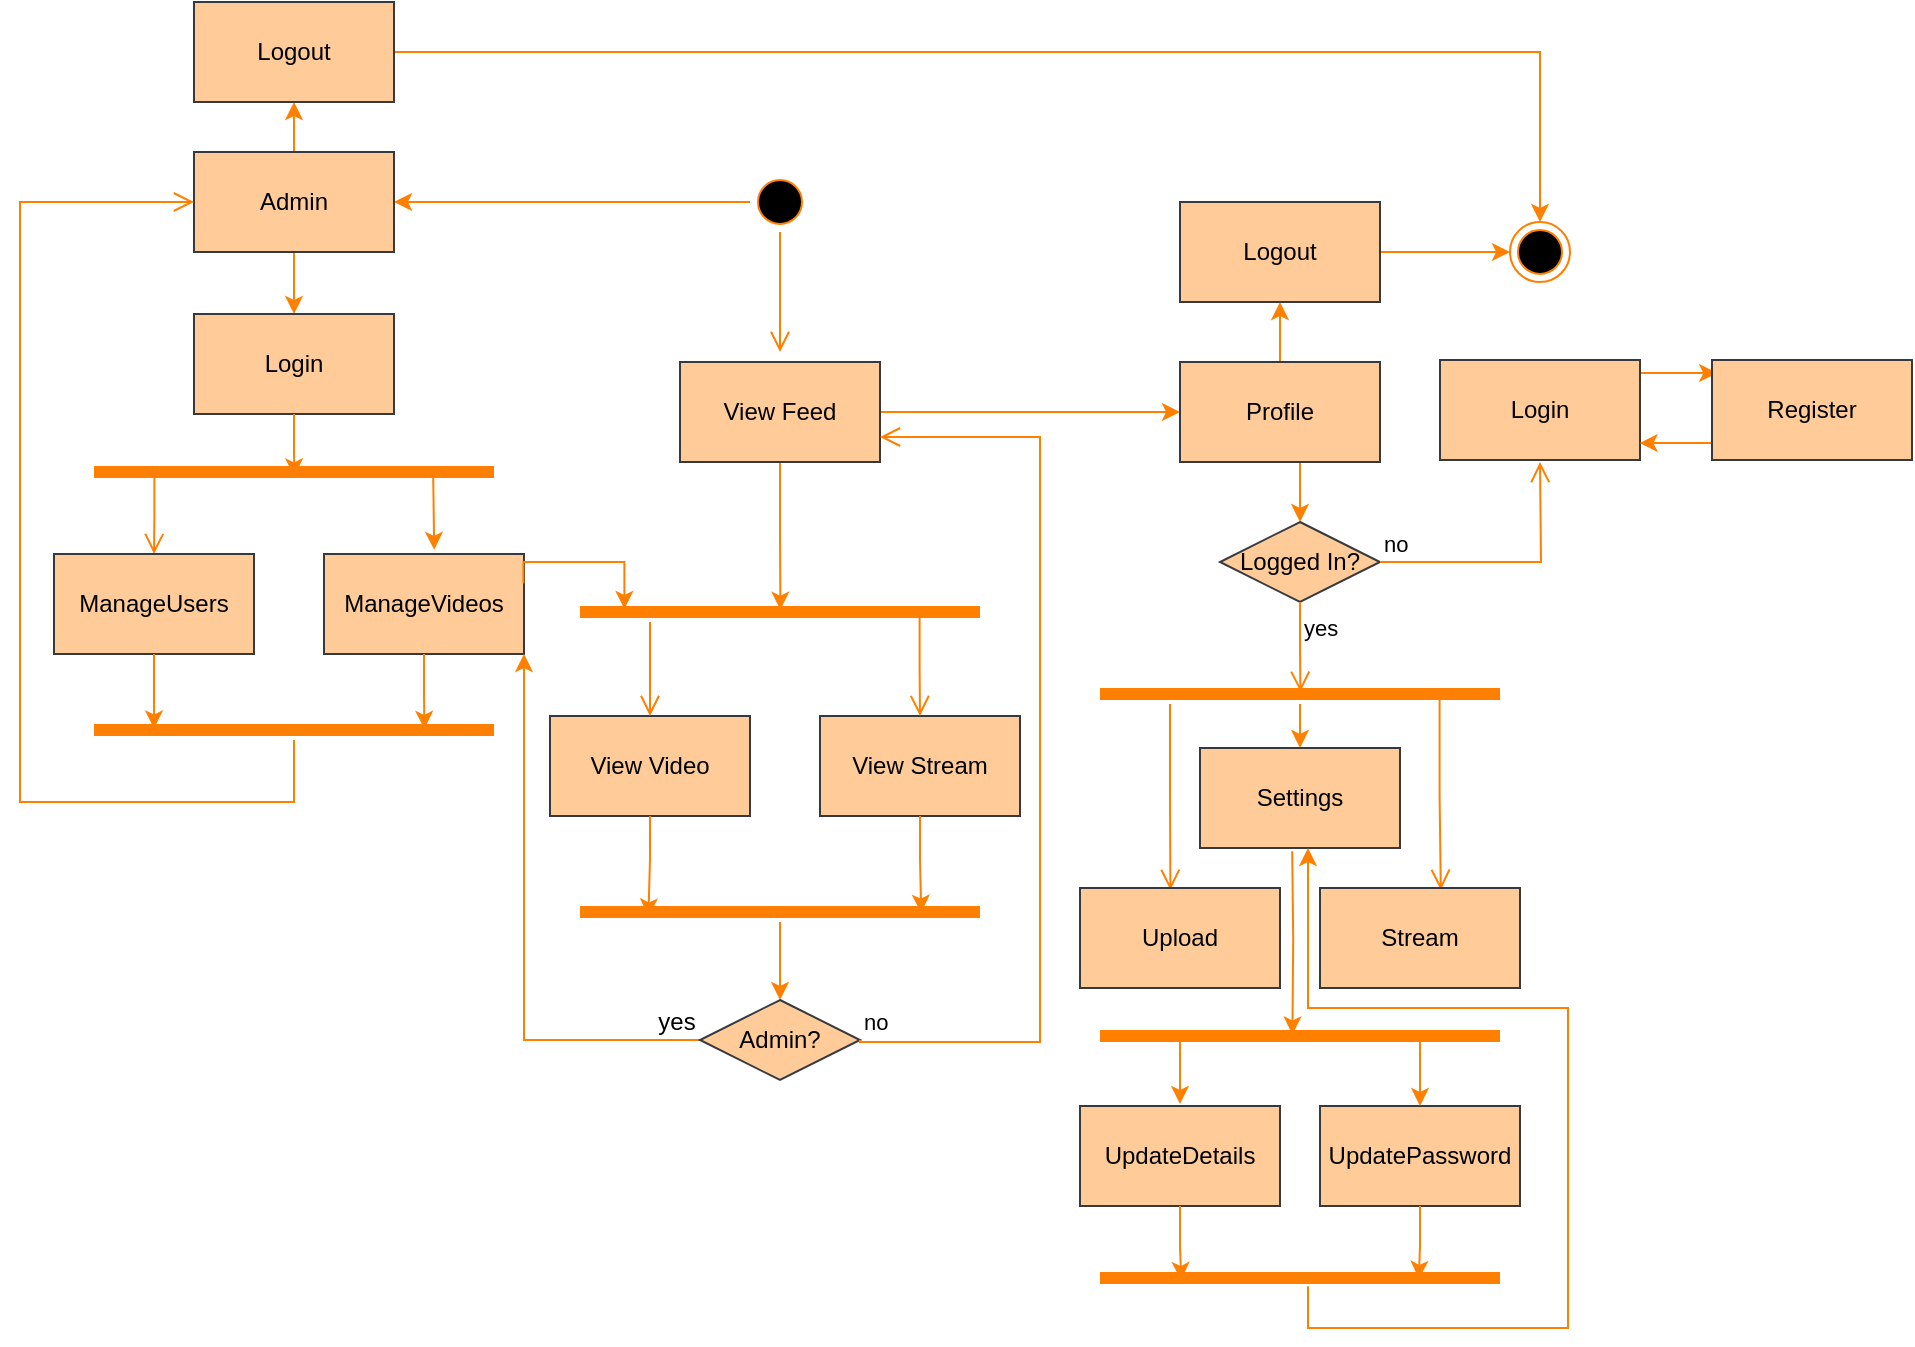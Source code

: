 <mxfile version="24.7.16">
  <diagram name="Page-1" id="XetriPzsy4HdsD7IfupF">
    <mxGraphModel dx="1313" dy="696" grid="1" gridSize="10" guides="1" tooltips="1" connect="1" arrows="1" fold="1" page="1" pageScale="1" pageWidth="850" pageHeight="1100" math="0" shadow="0">
      <root>
        <mxCell id="0" />
        <mxCell id="1" parent="0" />
        <mxCell id="mqqRqKOBbdbsrxCuwCVT-52" style="edgeStyle=orthogonalEdgeStyle;rounded=0;orthogonalLoop=1;jettySize=auto;html=1;entryX=1;entryY=0.5;entryDx=0;entryDy=0;strokeColor=#FF8000;" edge="1" parent="1" source="mqqRqKOBbdbsrxCuwCVT-2" target="mqqRqKOBbdbsrxCuwCVT-51">
          <mxGeometry relative="1" as="geometry" />
        </mxCell>
        <mxCell id="mqqRqKOBbdbsrxCuwCVT-2" value="" style="ellipse;html=1;shape=startState;fillColor=#000000;strokeColor=#FF8000;" vertex="1" parent="1">
          <mxGeometry x="425" y="105" width="30" height="30" as="geometry" />
        </mxCell>
        <mxCell id="mqqRqKOBbdbsrxCuwCVT-3" value="" style="edgeStyle=orthogonalEdgeStyle;html=1;verticalAlign=bottom;endArrow=open;endSize=8;strokeColor=#FF8000;rounded=0;" edge="1" source="mqqRqKOBbdbsrxCuwCVT-2" parent="1">
          <mxGeometry relative="1" as="geometry">
            <mxPoint x="440" y="195" as="targetPoint" />
          </mxGeometry>
        </mxCell>
        <mxCell id="mqqRqKOBbdbsrxCuwCVT-26" style="edgeStyle=orthogonalEdgeStyle;rounded=0;orthogonalLoop=1;jettySize=auto;html=1;strokeColor=#FF8000;entryX=0.501;entryY=0.387;entryDx=0;entryDy=0;entryPerimeter=0;" edge="1" parent="1" source="mqqRqKOBbdbsrxCuwCVT-4" target="mqqRqKOBbdbsrxCuwCVT-21">
          <mxGeometry relative="1" as="geometry" />
        </mxCell>
        <mxCell id="mqqRqKOBbdbsrxCuwCVT-34" style="edgeStyle=orthogonalEdgeStyle;rounded=0;orthogonalLoop=1;jettySize=auto;html=1;entryX=0;entryY=0.5;entryDx=0;entryDy=0;strokeColor=#FF8000;" edge="1" parent="1" source="mqqRqKOBbdbsrxCuwCVT-4" target="mqqRqKOBbdbsrxCuwCVT-33">
          <mxGeometry relative="1" as="geometry">
            <mxPoint x="650" y="224.0" as="targetPoint" />
          </mxGeometry>
        </mxCell>
        <mxCell id="mqqRqKOBbdbsrxCuwCVT-4" value="&lt;div&gt;View Feed&lt;/div&gt;" style="html=1;dashed=0;whiteSpace=wrap;strokeColor=#36393d;fillColor=#ffcc99;" vertex="1" parent="1">
          <mxGeometry x="390" y="200" width="100" height="50" as="geometry" />
        </mxCell>
        <mxCell id="mqqRqKOBbdbsrxCuwCVT-16" style="edgeStyle=orthogonalEdgeStyle;rounded=0;orthogonalLoop=1;jettySize=auto;html=1;entryX=0.026;entryY=0.131;entryDx=0;entryDy=0;exitX=1.003;exitY=0.131;exitDx=0;exitDy=0;exitPerimeter=0;entryPerimeter=0;strokeColor=#FF8000;" edge="1" parent="1" source="mqqRqKOBbdbsrxCuwCVT-5" target="mqqRqKOBbdbsrxCuwCVT-6">
          <mxGeometry relative="1" as="geometry" />
        </mxCell>
        <mxCell id="mqqRqKOBbdbsrxCuwCVT-5" value="Login" style="html=1;dashed=0;whiteSpace=wrap;strokeColor=#36393d;fillColor=#ffcc99;" vertex="1" parent="1">
          <mxGeometry x="770" y="199" width="100" height="50" as="geometry" />
        </mxCell>
        <mxCell id="mqqRqKOBbdbsrxCuwCVT-17" style="edgeStyle=orthogonalEdgeStyle;rounded=0;orthogonalLoop=1;jettySize=auto;html=1;entryX=0.998;entryY=0.831;entryDx=0;entryDy=0;exitX=0.003;exitY=0.831;exitDx=0;exitDy=0;entryPerimeter=0;exitPerimeter=0;strokeColor=#FF8000;" edge="1" parent="1" source="mqqRqKOBbdbsrxCuwCVT-6" target="mqqRqKOBbdbsrxCuwCVT-5">
          <mxGeometry relative="1" as="geometry" />
        </mxCell>
        <mxCell id="mqqRqKOBbdbsrxCuwCVT-6" value="&lt;div&gt;Register&lt;/div&gt;" style="html=1;dashed=0;whiteSpace=wrap;strokeColor=#36393d;fillColor=#ffcc99;" vertex="1" parent="1">
          <mxGeometry x="906" y="199" width="100" height="50" as="geometry" />
        </mxCell>
        <mxCell id="mqqRqKOBbdbsrxCuwCVT-12" value="View Stream" style="html=1;dashed=0;whiteSpace=wrap;strokeColor=#36393d;fillColor=#ffcc99;" vertex="1" parent="1">
          <mxGeometry x="460" y="377" width="100" height="50" as="geometry" />
        </mxCell>
        <mxCell id="mqqRqKOBbdbsrxCuwCVT-13" value="&lt;div&gt;View Video&lt;/div&gt;" style="html=1;dashed=0;whiteSpace=wrap;strokeColor=#36393d;fillColor=#ffcc99;" vertex="1" parent="1">
          <mxGeometry x="325" y="377" width="100" height="50" as="geometry" />
        </mxCell>
        <mxCell id="mqqRqKOBbdbsrxCuwCVT-21" value="" style="shape=line;html=1;strokeWidth=6;strokeColor=#FF8000;" vertex="1" parent="1">
          <mxGeometry x="340" y="320" width="200" height="10" as="geometry" />
        </mxCell>
        <mxCell id="mqqRqKOBbdbsrxCuwCVT-22" value="" style="edgeStyle=orthogonalEdgeStyle;html=1;verticalAlign=bottom;endArrow=open;endSize=8;strokeColor=#FF8000;rounded=0;entryX=0.5;entryY=0;entryDx=0;entryDy=0;exitX=0.175;exitY=1;exitDx=0;exitDy=0;exitPerimeter=0;" edge="1" source="mqqRqKOBbdbsrxCuwCVT-21" parent="1" target="mqqRqKOBbdbsrxCuwCVT-13">
          <mxGeometry relative="1" as="geometry">
            <mxPoint x="440" y="400" as="targetPoint" />
          </mxGeometry>
        </mxCell>
        <mxCell id="mqqRqKOBbdbsrxCuwCVT-24" value="" style="edgeStyle=orthogonalEdgeStyle;html=1;verticalAlign=bottom;endArrow=open;endSize=8;strokeColor=#FF8000;rounded=0;exitX=0.849;exitY=0.484;exitDx=0;exitDy=0;exitPerimeter=0;" edge="1" parent="1" source="mqqRqKOBbdbsrxCuwCVT-21" target="mqqRqKOBbdbsrxCuwCVT-12">
          <mxGeometry relative="1" as="geometry">
            <mxPoint x="510" y="350" as="targetPoint" />
            <mxPoint x="510" y="330" as="sourcePoint" />
          </mxGeometry>
        </mxCell>
        <mxCell id="mqqRqKOBbdbsrxCuwCVT-86" style="edgeStyle=orthogonalEdgeStyle;rounded=0;orthogonalLoop=1;jettySize=auto;html=1;entryX=0.5;entryY=0;entryDx=0;entryDy=0;exitX=0.621;exitY=0.969;exitDx=0;exitDy=0;exitPerimeter=0;strokeColor=#FF8000;" edge="1" parent="1" source="mqqRqKOBbdbsrxCuwCVT-33" target="mqqRqKOBbdbsrxCuwCVT-83">
          <mxGeometry relative="1" as="geometry">
            <Array as="points">
              <mxPoint x="700" y="248" />
            </Array>
          </mxGeometry>
        </mxCell>
        <mxCell id="mqqRqKOBbdbsrxCuwCVT-88" style="edgeStyle=orthogonalEdgeStyle;rounded=0;orthogonalLoop=1;jettySize=auto;html=1;entryX=0.5;entryY=1;entryDx=0;entryDy=0;strokeColor=#FF8000;" edge="1" parent="1" source="mqqRqKOBbdbsrxCuwCVT-33" target="mqqRqKOBbdbsrxCuwCVT-87">
          <mxGeometry relative="1" as="geometry" />
        </mxCell>
        <mxCell id="mqqRqKOBbdbsrxCuwCVT-33" value="&lt;div&gt;Profile&lt;/div&gt;" style="html=1;dashed=0;whiteSpace=wrap;strokeColor=#36393d;fillColor=#ffcc99;" vertex="1" parent="1">
          <mxGeometry x="640" y="200" width="100" height="50" as="geometry" />
        </mxCell>
        <mxCell id="mqqRqKOBbdbsrxCuwCVT-42" style="edgeStyle=orthogonalEdgeStyle;rounded=0;orthogonalLoop=1;jettySize=auto;html=1;entryX=0.5;entryY=0;entryDx=0;entryDy=0;strokeColor=#FF8000;" edge="1" parent="1" source="mqqRqKOBbdbsrxCuwCVT-35" target="mqqRqKOBbdbsrxCuwCVT-41">
          <mxGeometry relative="1" as="geometry" />
        </mxCell>
        <mxCell id="mqqRqKOBbdbsrxCuwCVT-35" value="" style="shape=line;html=1;strokeWidth=6;strokeColor=#FF8000;" vertex="1" parent="1">
          <mxGeometry x="600" y="361" width="200" height="10" as="geometry" />
        </mxCell>
        <mxCell id="mqqRqKOBbdbsrxCuwCVT-36" value="" style="edgeStyle=orthogonalEdgeStyle;html=1;verticalAlign=bottom;endArrow=open;endSize=8;strokeColor=#FF8000;rounded=0;entryX=0.452;entryY=0.019;entryDx=0;entryDy=0;exitX=0.175;exitY=1;exitDx=0;exitDy=0;exitPerimeter=0;entryPerimeter=0;" edge="1" parent="1" source="mqqRqKOBbdbsrxCuwCVT-35" target="mqqRqKOBbdbsrxCuwCVT-39">
          <mxGeometry relative="1" as="geometry">
            <mxPoint x="635" y="431" as="targetPoint" />
          </mxGeometry>
        </mxCell>
        <mxCell id="mqqRqKOBbdbsrxCuwCVT-37" value="" style="edgeStyle=orthogonalEdgeStyle;html=1;verticalAlign=bottom;endArrow=open;endSize=8;strokeColor=#FF8000;rounded=0;exitX=0.849;exitY=0.484;exitDx=0;exitDy=0;exitPerimeter=0;entryX=0.604;entryY=0.019;entryDx=0;entryDy=0;entryPerimeter=0;" edge="1" parent="1" source="mqqRqKOBbdbsrxCuwCVT-35" target="mqqRqKOBbdbsrxCuwCVT-40">
          <mxGeometry relative="1" as="geometry">
            <mxPoint x="770" y="431" as="targetPoint" />
            <mxPoint x="770" y="371" as="sourcePoint" />
          </mxGeometry>
        </mxCell>
        <mxCell id="mqqRqKOBbdbsrxCuwCVT-39" value="Upload" style="html=1;dashed=0;whiteSpace=wrap;strokeColor=#36393d;fillColor=#ffcc99;" vertex="1" parent="1">
          <mxGeometry x="590" y="463" width="100" height="50" as="geometry" />
        </mxCell>
        <mxCell id="mqqRqKOBbdbsrxCuwCVT-40" value="&lt;div&gt;Stream&lt;/div&gt;" style="html=1;dashed=0;whiteSpace=wrap;strokeColor=#36393d;fillColor=#ffcc99;" vertex="1" parent="1">
          <mxGeometry x="710" y="463" width="100" height="50" as="geometry" />
        </mxCell>
        <mxCell id="mqqRqKOBbdbsrxCuwCVT-41" value="&lt;div&gt;Settings&lt;/div&gt;" style="html=1;dashed=0;whiteSpace=wrap;strokeColor=#36393d;fillColor=#ffcc99;" vertex="1" parent="1">
          <mxGeometry x="650" y="393" width="100" height="50" as="geometry" />
        </mxCell>
        <mxCell id="mqqRqKOBbdbsrxCuwCVT-74" style="edgeStyle=orthogonalEdgeStyle;rounded=0;orthogonalLoop=1;jettySize=auto;html=1;exitX=0.2;exitY=0.681;exitDx=0;exitDy=0;exitPerimeter=0;strokeColor=#FF8000;" edge="1" parent="1" source="mqqRqKOBbdbsrxCuwCVT-43">
          <mxGeometry relative="1" as="geometry">
            <mxPoint x="640" y="571" as="targetPoint" />
          </mxGeometry>
        </mxCell>
        <mxCell id="mqqRqKOBbdbsrxCuwCVT-43" value="" style="shape=line;html=1;strokeWidth=6;strokeColor=#FF8000;" vertex="1" parent="1">
          <mxGeometry x="600" y="532" width="200" height="10" as="geometry" />
        </mxCell>
        <mxCell id="mqqRqKOBbdbsrxCuwCVT-45" style="edgeStyle=orthogonalEdgeStyle;rounded=0;orthogonalLoop=1;jettySize=auto;html=1;entryX=0.481;entryY=0.425;entryDx=0;entryDy=0;entryPerimeter=0;exitX=0.451;exitY=1.032;exitDx=0;exitDy=0;exitPerimeter=0;strokeColor=#FF8000;" edge="1" parent="1" target="mqqRqKOBbdbsrxCuwCVT-43">
          <mxGeometry relative="1" as="geometry">
            <mxPoint x="696.1" y="444.6" as="sourcePoint" />
            <mxPoint x="695.8" y="535.61" as="targetPoint" />
          </mxGeometry>
        </mxCell>
        <mxCell id="mqqRqKOBbdbsrxCuwCVT-46" value="&lt;div&gt;UpdateDetails&lt;/div&gt;" style="html=1;dashed=0;whiteSpace=wrap;strokeColor=#36393d;fillColor=#ffcc99;" vertex="1" parent="1">
          <mxGeometry x="590" y="572" width="100" height="50" as="geometry" />
        </mxCell>
        <mxCell id="mqqRqKOBbdbsrxCuwCVT-47" value="UpdatePassword" style="html=1;dashed=0;whiteSpace=wrap;strokeColor=#36393d;fillColor=#ffcc99;" vertex="1" parent="1">
          <mxGeometry x="710" y="572" width="100" height="50" as="geometry" />
        </mxCell>
        <mxCell id="mqqRqKOBbdbsrxCuwCVT-49" style="edgeStyle=orthogonalEdgeStyle;rounded=0;orthogonalLoop=1;jettySize=auto;html=1;entryX=0.5;entryY=0;entryDx=0;entryDy=0;strokeColor=#FF8000;" edge="1" parent="1" target="mqqRqKOBbdbsrxCuwCVT-47">
          <mxGeometry relative="1" as="geometry">
            <mxPoint x="760" y="539" as="sourcePoint" />
          </mxGeometry>
        </mxCell>
        <mxCell id="mqqRqKOBbdbsrxCuwCVT-101" style="edgeStyle=orthogonalEdgeStyle;rounded=0;orthogonalLoop=1;jettySize=auto;html=1;entryX=0.5;entryY=0;entryDx=0;entryDy=0;strokeColor=#FF8000;" edge="1" parent="1" source="mqqRqKOBbdbsrxCuwCVT-51" target="mqqRqKOBbdbsrxCuwCVT-100">
          <mxGeometry relative="1" as="geometry" />
        </mxCell>
        <mxCell id="mqqRqKOBbdbsrxCuwCVT-104" style="edgeStyle=orthogonalEdgeStyle;rounded=0;orthogonalLoop=1;jettySize=auto;html=1;entryX=0.5;entryY=1;entryDx=0;entryDy=0;strokeColor=#FF8000;" edge="1" parent="1" source="mqqRqKOBbdbsrxCuwCVT-51" target="mqqRqKOBbdbsrxCuwCVT-103">
          <mxGeometry relative="1" as="geometry" />
        </mxCell>
        <mxCell id="mqqRqKOBbdbsrxCuwCVT-51" value="Admin" style="html=1;dashed=0;whiteSpace=wrap;strokeColor=#36393d;fillColor=#ffcc99;" vertex="1" parent="1">
          <mxGeometry x="147" y="95" width="100" height="50" as="geometry" />
        </mxCell>
        <mxCell id="mqqRqKOBbdbsrxCuwCVT-53" value="" style="shape=line;html=1;strokeWidth=6;strokeColor=#FF8000;" vertex="1" parent="1">
          <mxGeometry x="97" y="250" width="200" height="10" as="geometry" />
        </mxCell>
        <mxCell id="mqqRqKOBbdbsrxCuwCVT-54" value="" style="edgeStyle=orthogonalEdgeStyle;html=1;verticalAlign=bottom;endArrow=open;endSize=8;strokeColor=#FF8000;rounded=0;entryX=0.5;entryY=0;entryDx=0;entryDy=0;exitX=0.151;exitY=0.389;exitDx=0;exitDy=0;exitPerimeter=0;" edge="1" source="mqqRqKOBbdbsrxCuwCVT-53" parent="1" target="mqqRqKOBbdbsrxCuwCVT-57">
          <mxGeometry relative="1" as="geometry">
            <mxPoint x="197" y="330" as="targetPoint" />
          </mxGeometry>
        </mxCell>
        <mxCell id="mqqRqKOBbdbsrxCuwCVT-56" value="ManageVideos" style="html=1;dashed=0;whiteSpace=wrap;strokeColor=#36393d;fillColor=#ffcc99;" vertex="1" parent="1">
          <mxGeometry x="212" y="296" width="100" height="50" as="geometry" />
        </mxCell>
        <mxCell id="mqqRqKOBbdbsrxCuwCVT-57" value="ManageUsers" style="html=1;dashed=0;whiteSpace=wrap;strokeColor=#36393d;fillColor=#ffcc99;" vertex="1" parent="1">
          <mxGeometry x="77" y="296" width="100" height="50" as="geometry" />
        </mxCell>
        <mxCell id="mqqRqKOBbdbsrxCuwCVT-58" style="edgeStyle=orthogonalEdgeStyle;rounded=0;orthogonalLoop=1;jettySize=auto;html=1;entryX=0.551;entryY=-0.042;entryDx=0;entryDy=0;entryPerimeter=0;exitX=0.848;exitY=0.705;exitDx=0;exitDy=0;exitPerimeter=0;strokeColor=#FF8000;" edge="1" parent="1" source="mqqRqKOBbdbsrxCuwCVT-53" target="mqqRqKOBbdbsrxCuwCVT-56">
          <mxGeometry relative="1" as="geometry" />
        </mxCell>
        <mxCell id="mqqRqKOBbdbsrxCuwCVT-72" style="edgeStyle=orthogonalEdgeStyle;rounded=0;orthogonalLoop=1;jettySize=auto;html=1;strokeColor=#FF8000;" edge="1" parent="1" source="mqqRqKOBbdbsrxCuwCVT-62" target="mqqRqKOBbdbsrxCuwCVT-66">
          <mxGeometry relative="1" as="geometry" />
        </mxCell>
        <mxCell id="mqqRqKOBbdbsrxCuwCVT-62" value="" style="shape=line;html=1;strokeWidth=6;strokeColor=#FF8000;" vertex="1" parent="1">
          <mxGeometry x="340" y="470" width="200" height="10" as="geometry" />
        </mxCell>
        <mxCell id="mqqRqKOBbdbsrxCuwCVT-64" style="edgeStyle=orthogonalEdgeStyle;rounded=0;orthogonalLoop=1;jettySize=auto;html=1;entryX=0.171;entryY=0.718;entryDx=0;entryDy=0;entryPerimeter=0;strokeColor=#FF8000;" edge="1" parent="1" source="mqqRqKOBbdbsrxCuwCVT-13" target="mqqRqKOBbdbsrxCuwCVT-62">
          <mxGeometry relative="1" as="geometry" />
        </mxCell>
        <mxCell id="mqqRqKOBbdbsrxCuwCVT-65" style="edgeStyle=orthogonalEdgeStyle;rounded=0;orthogonalLoop=1;jettySize=auto;html=1;entryX=0.853;entryY=0.536;entryDx=0;entryDy=0;entryPerimeter=0;strokeColor=#FF8000;" edge="1" parent="1" source="mqqRqKOBbdbsrxCuwCVT-12" target="mqqRqKOBbdbsrxCuwCVT-62">
          <mxGeometry relative="1" as="geometry" />
        </mxCell>
        <mxCell id="mqqRqKOBbdbsrxCuwCVT-95" style="edgeStyle=orthogonalEdgeStyle;rounded=0;orthogonalLoop=1;jettySize=auto;html=1;entryX=1;entryY=1;entryDx=0;entryDy=0;strokeColor=#FF8000;" edge="1" parent="1" source="mqqRqKOBbdbsrxCuwCVT-66" target="mqqRqKOBbdbsrxCuwCVT-56">
          <mxGeometry relative="1" as="geometry" />
        </mxCell>
        <mxCell id="mqqRqKOBbdbsrxCuwCVT-66" value="Admin?" style="rhombus;whiteSpace=wrap;html=1;fillColor=#ffcc99;strokeColor=#36393d;" vertex="1" parent="1">
          <mxGeometry x="400" y="519" width="80" height="40" as="geometry" />
        </mxCell>
        <mxCell id="mqqRqKOBbdbsrxCuwCVT-67" value="no" style="edgeStyle=orthogonalEdgeStyle;html=1;align=left;verticalAlign=bottom;endArrow=open;endSize=8;strokeColor=#FF8000;rounded=0;entryX=1;entryY=0.75;entryDx=0;entryDy=0;exitX=1;exitY=0.5;exitDx=0;exitDy=0;" edge="1" parent="1">
          <mxGeometry x="-1" relative="1" as="geometry">
            <mxPoint x="490" y="237.5" as="targetPoint" />
            <mxPoint x="480" y="539.0" as="sourcePoint" />
            <Array as="points">
              <mxPoint x="570" y="540" />
              <mxPoint x="570" y="238" />
            </Array>
          </mxGeometry>
        </mxCell>
        <mxCell id="mqqRqKOBbdbsrxCuwCVT-71" value="yes" style="text;html=1;align=center;verticalAlign=middle;resizable=0;points=[];autosize=1;strokeColor=none;fillColor=none;" vertex="1" parent="1">
          <mxGeometry x="368" y="515" width="40" height="30" as="geometry" />
        </mxCell>
        <mxCell id="mqqRqKOBbdbsrxCuwCVT-77" value="" style="shape=line;html=1;strokeWidth=6;strokeColor=#FF8000;" vertex="1" parent="1">
          <mxGeometry x="600" y="653" width="200" height="10" as="geometry" />
        </mxCell>
        <mxCell id="mqqRqKOBbdbsrxCuwCVT-80" style="edgeStyle=orthogonalEdgeStyle;rounded=0;orthogonalLoop=1;jettySize=auto;html=1;entryX=0.203;entryY=0.6;entryDx=0;entryDy=0;entryPerimeter=0;strokeColor=#FF8000;" edge="1" parent="1" source="mqqRqKOBbdbsrxCuwCVT-46" target="mqqRqKOBbdbsrxCuwCVT-77">
          <mxGeometry relative="1" as="geometry" />
        </mxCell>
        <mxCell id="mqqRqKOBbdbsrxCuwCVT-81" style="edgeStyle=orthogonalEdgeStyle;rounded=0;orthogonalLoop=1;jettySize=auto;html=1;entryX=0.797;entryY=0.539;entryDx=0;entryDy=0;entryPerimeter=0;strokeColor=#FF8000;" edge="1" parent="1" source="mqqRqKOBbdbsrxCuwCVT-47" target="mqqRqKOBbdbsrxCuwCVT-77">
          <mxGeometry relative="1" as="geometry" />
        </mxCell>
        <mxCell id="mqqRqKOBbdbsrxCuwCVT-82" style="edgeStyle=orthogonalEdgeStyle;rounded=0;orthogonalLoop=1;jettySize=auto;html=1;entryX=0.5;entryY=1;entryDx=0;entryDy=0;exitX=0.52;exitY=0.908;exitDx=0;exitDy=0;exitPerimeter=0;strokeColor=#FF8000;" edge="1" parent="1" source="mqqRqKOBbdbsrxCuwCVT-77">
          <mxGeometry relative="1" as="geometry">
            <mxPoint x="804" y="658" as="sourcePoint" />
            <mxPoint x="704" y="443" as="targetPoint" />
            <Array as="points">
              <mxPoint x="704" y="683" />
              <mxPoint x="834" y="683" />
              <mxPoint x="834" y="523" />
              <mxPoint x="704" y="523" />
            </Array>
          </mxGeometry>
        </mxCell>
        <mxCell id="mqqRqKOBbdbsrxCuwCVT-83" value="Logged In?" style="rhombus;whiteSpace=wrap;html=1;fillColor=#ffcc99;strokeColor=#36393d;" vertex="1" parent="1">
          <mxGeometry x="660" y="280" width="80" height="40" as="geometry" />
        </mxCell>
        <mxCell id="mqqRqKOBbdbsrxCuwCVT-84" value="no" style="edgeStyle=orthogonalEdgeStyle;html=1;align=left;verticalAlign=bottom;endArrow=open;endSize=8;strokeColor=#FF8000;rounded=0;" edge="1" source="mqqRqKOBbdbsrxCuwCVT-83" parent="1">
          <mxGeometry x="-1" relative="1" as="geometry">
            <mxPoint x="820" y="250" as="targetPoint" />
          </mxGeometry>
        </mxCell>
        <mxCell id="mqqRqKOBbdbsrxCuwCVT-85" value="yes" style="edgeStyle=orthogonalEdgeStyle;html=1;align=left;verticalAlign=top;endArrow=open;endSize=8;strokeColor=#FF8000;rounded=0;entryX=0.501;entryY=0.391;entryDx=0;entryDy=0;entryPerimeter=0;" edge="1" source="mqqRqKOBbdbsrxCuwCVT-83" parent="1" target="mqqRqKOBbdbsrxCuwCVT-35">
          <mxGeometry x="-1" relative="1" as="geometry">
            <mxPoint x="690" y="380" as="targetPoint" />
          </mxGeometry>
        </mxCell>
        <mxCell id="mqqRqKOBbdbsrxCuwCVT-90" style="edgeStyle=orthogonalEdgeStyle;rounded=0;orthogonalLoop=1;jettySize=auto;html=1;entryX=0;entryY=0.5;entryDx=0;entryDy=0;strokeColor=#FF8000;" edge="1" parent="1" source="mqqRqKOBbdbsrxCuwCVT-87" target="mqqRqKOBbdbsrxCuwCVT-89">
          <mxGeometry relative="1" as="geometry" />
        </mxCell>
        <mxCell id="mqqRqKOBbdbsrxCuwCVT-87" value="Logout" style="html=1;dashed=0;whiteSpace=wrap;strokeColor=#36393d;fillColor=#ffcc99;" vertex="1" parent="1">
          <mxGeometry x="640" y="120" width="100" height="50" as="geometry" />
        </mxCell>
        <mxCell id="mqqRqKOBbdbsrxCuwCVT-89" value="" style="ellipse;html=1;shape=endState;fillColor=#000000;strokeColor=#FF8000;" vertex="1" parent="1">
          <mxGeometry x="805" y="130" width="30" height="30" as="geometry" />
        </mxCell>
        <mxCell id="mqqRqKOBbdbsrxCuwCVT-91" value="" style="shape=line;html=1;strokeWidth=6;strokeColor=#FF8000;" vertex="1" parent="1">
          <mxGeometry x="97" y="379" width="200" height="10" as="geometry" />
        </mxCell>
        <mxCell id="mqqRqKOBbdbsrxCuwCVT-92" value="" style="edgeStyle=orthogonalEdgeStyle;html=1;verticalAlign=bottom;endArrow=open;endSize=8;strokeColor=#FF8000;rounded=0;entryX=0;entryY=0.5;entryDx=0;entryDy=0;" edge="1" source="mqqRqKOBbdbsrxCuwCVT-91" parent="1" target="mqqRqKOBbdbsrxCuwCVT-51">
          <mxGeometry relative="1" as="geometry">
            <mxPoint x="197" y="393" as="targetPoint" />
            <Array as="points">
              <mxPoint x="197" y="420" />
              <mxPoint x="60" y="420" />
              <mxPoint x="60" y="120" />
            </Array>
          </mxGeometry>
        </mxCell>
        <mxCell id="mqqRqKOBbdbsrxCuwCVT-93" style="edgeStyle=orthogonalEdgeStyle;rounded=0;orthogonalLoop=1;jettySize=auto;html=1;entryX=0.15;entryY=0.425;entryDx=0;entryDy=0;entryPerimeter=0;strokeColor=#FF8000;" edge="1" parent="1" source="mqqRqKOBbdbsrxCuwCVT-57" target="mqqRqKOBbdbsrxCuwCVT-91">
          <mxGeometry relative="1" as="geometry" />
        </mxCell>
        <mxCell id="mqqRqKOBbdbsrxCuwCVT-94" style="edgeStyle=orthogonalEdgeStyle;rounded=0;orthogonalLoop=1;jettySize=auto;html=1;entryX=0.826;entryY=0.445;entryDx=0;entryDy=0;entryPerimeter=0;strokeColor=#FF8000;" edge="1" parent="1" source="mqqRqKOBbdbsrxCuwCVT-56" target="mqqRqKOBbdbsrxCuwCVT-91">
          <mxGeometry relative="1" as="geometry" />
        </mxCell>
        <mxCell id="mqqRqKOBbdbsrxCuwCVT-98" style="edgeStyle=orthogonalEdgeStyle;rounded=0;orthogonalLoop=1;jettySize=auto;html=1;entryX=0.111;entryY=0.348;entryDx=0;entryDy=0;entryPerimeter=0;exitX=0.997;exitY=0.294;exitDx=0;exitDy=0;exitPerimeter=0;strokeColor=#FF8000;" edge="1" parent="1" source="mqqRqKOBbdbsrxCuwCVT-56" target="mqqRqKOBbdbsrxCuwCVT-21">
          <mxGeometry relative="1" as="geometry">
            <Array as="points">
              <mxPoint x="312" y="300" />
              <mxPoint x="362" y="300" />
            </Array>
          </mxGeometry>
        </mxCell>
        <mxCell id="mqqRqKOBbdbsrxCuwCVT-100" value="Login" style="html=1;dashed=0;whiteSpace=wrap;strokeColor=#36393d;fillColor=#ffcc99;" vertex="1" parent="1">
          <mxGeometry x="147" y="176" width="100" height="50" as="geometry" />
        </mxCell>
        <mxCell id="mqqRqKOBbdbsrxCuwCVT-102" style="edgeStyle=orthogonalEdgeStyle;rounded=0;orthogonalLoop=1;jettySize=auto;html=1;entryX=0.501;entryY=0.716;entryDx=0;entryDy=0;entryPerimeter=0;strokeColor=#FF8000;" edge="1" parent="1" source="mqqRqKOBbdbsrxCuwCVT-100" target="mqqRqKOBbdbsrxCuwCVT-53">
          <mxGeometry relative="1" as="geometry" />
        </mxCell>
        <mxCell id="mqqRqKOBbdbsrxCuwCVT-105" style="edgeStyle=orthogonalEdgeStyle;rounded=0;orthogonalLoop=1;jettySize=auto;html=1;entryX=0.5;entryY=0;entryDx=0;entryDy=0;strokeColor=#FF8000;" edge="1" parent="1" source="mqqRqKOBbdbsrxCuwCVT-103" target="mqqRqKOBbdbsrxCuwCVT-89">
          <mxGeometry relative="1" as="geometry" />
        </mxCell>
        <mxCell id="mqqRqKOBbdbsrxCuwCVT-103" value="Logout" style="html=1;dashed=0;whiteSpace=wrap;strokeColor=#36393d;fillColor=#ffcc99;" vertex="1" parent="1">
          <mxGeometry x="147" y="20" width="100" height="50" as="geometry" />
        </mxCell>
      </root>
    </mxGraphModel>
  </diagram>
</mxfile>
